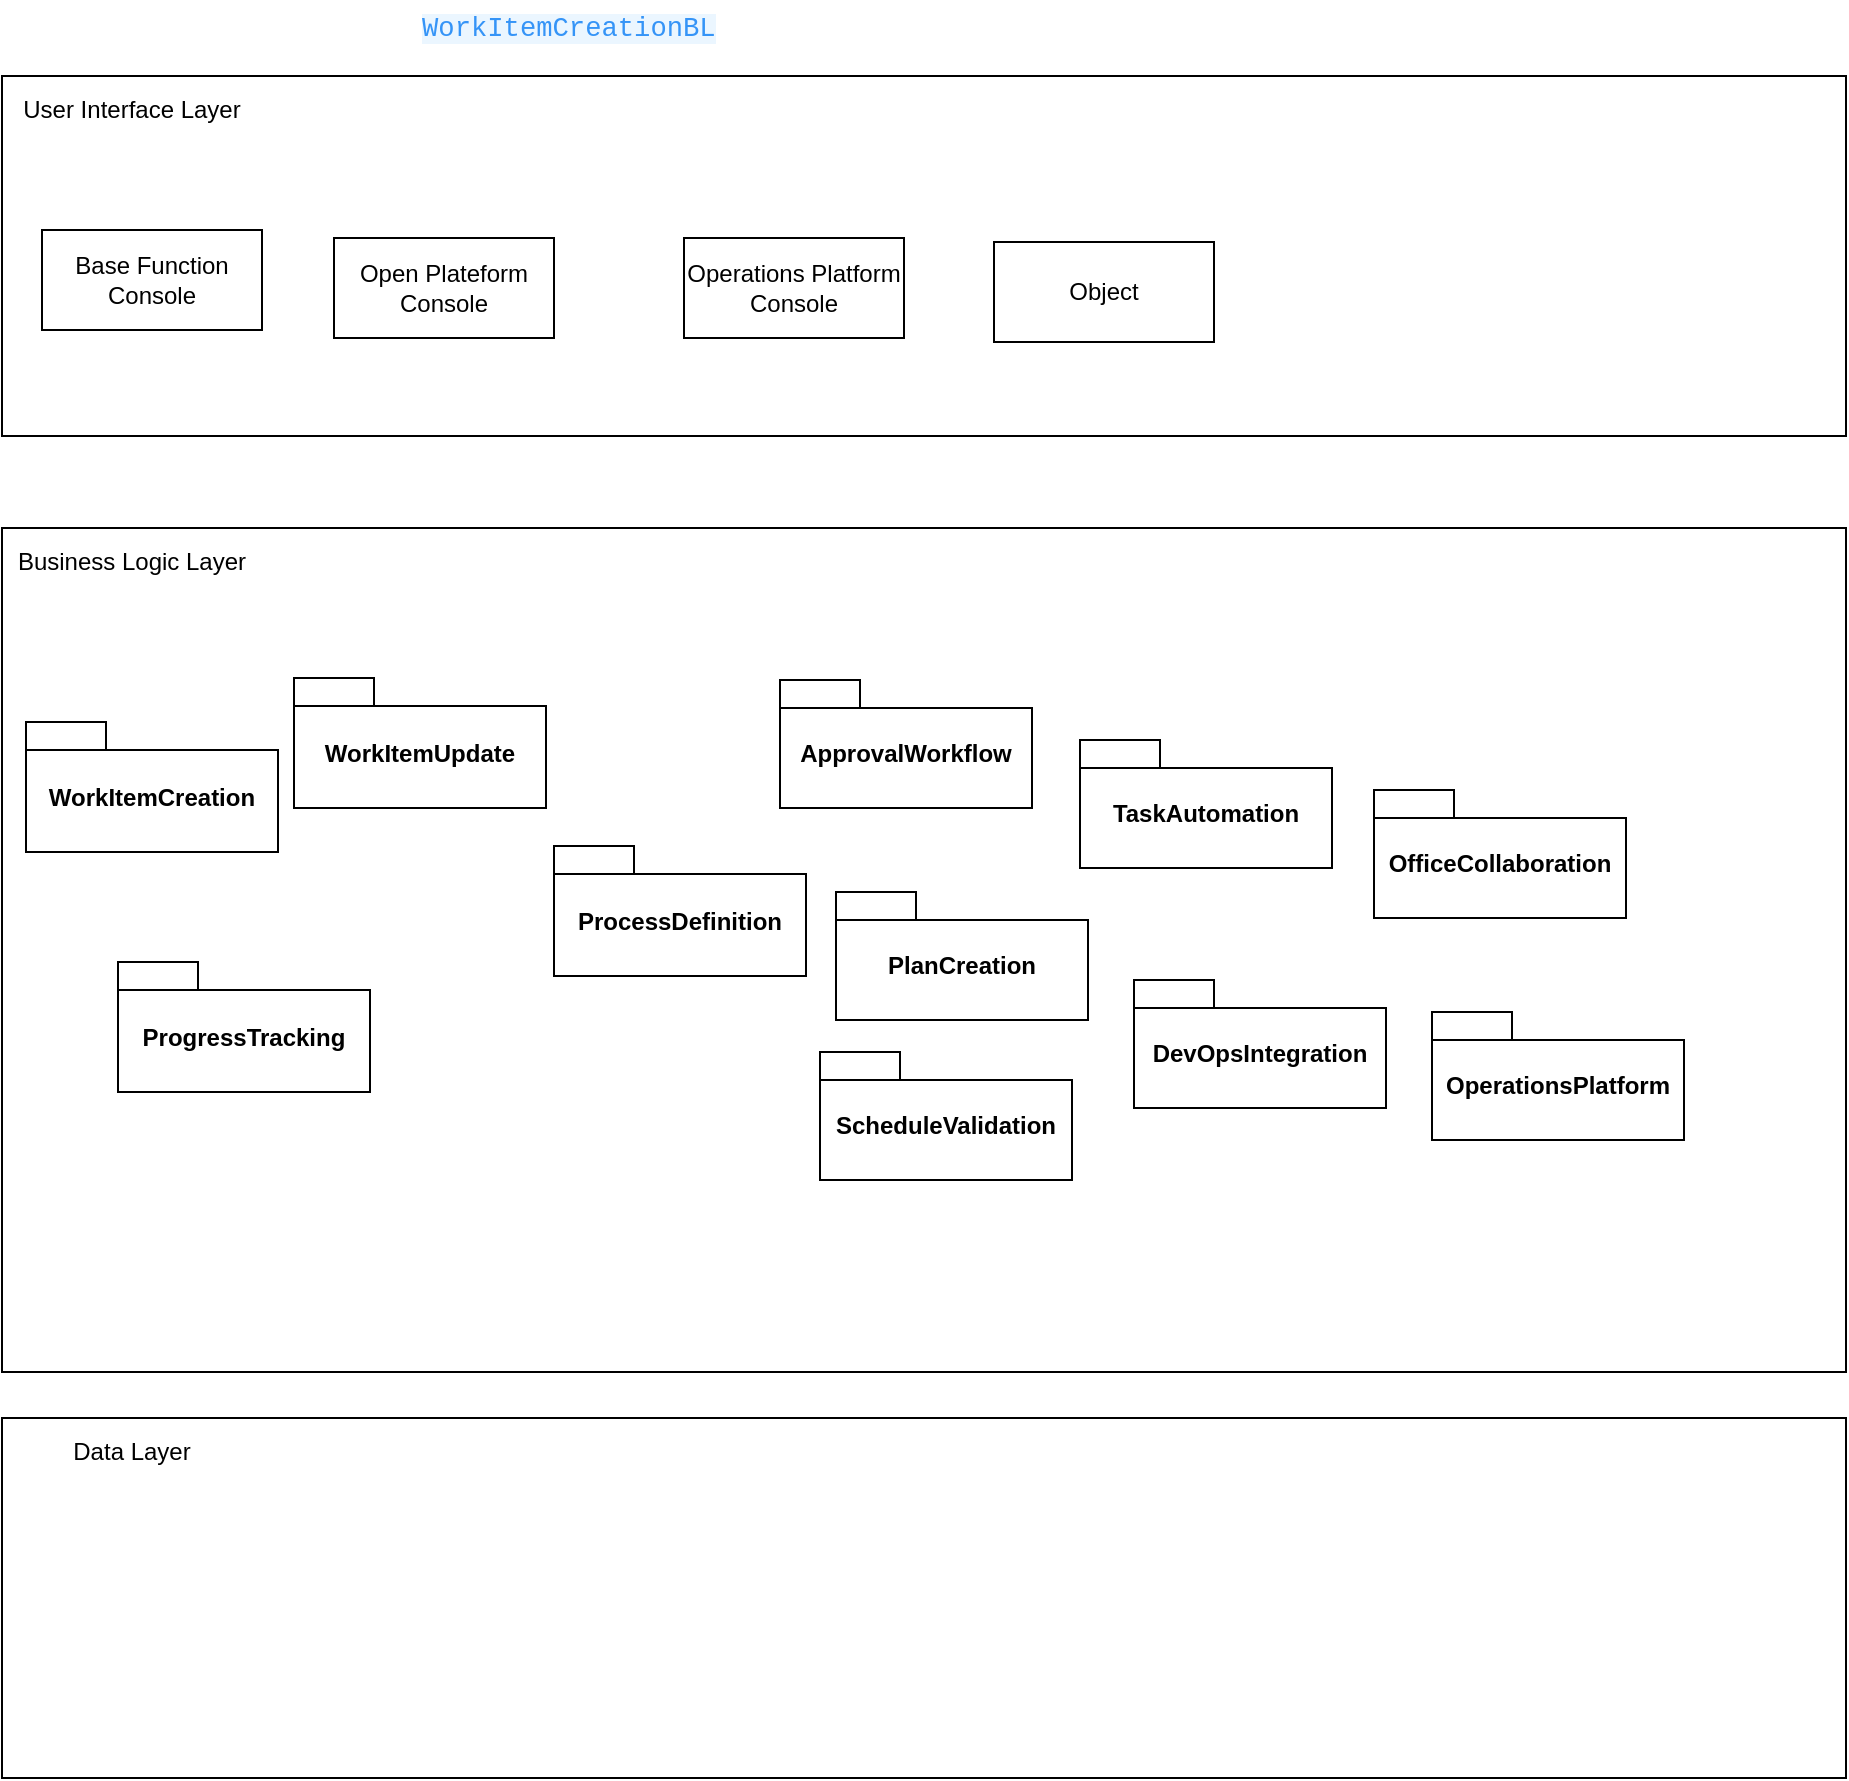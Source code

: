 <mxfile version="26.1.2">
  <diagram name="第 1 页" id="LAimbSd9u4otUmIS_u9X">
    <mxGraphModel dx="1642" dy="1585" grid="0" gridSize="10" guides="1" tooltips="1" connect="1" arrows="1" fold="1" page="0" pageScale="1" pageWidth="827" pageHeight="1169" math="0" shadow="0">
      <root>
        <mxCell id="0" />
        <mxCell id="1" parent="0" />
        <mxCell id="-5gHlo677Q9oYCEak8Rk-1" value="" style="rounded=0;whiteSpace=wrap;html=1;" vertex="1" parent="1">
          <mxGeometry x="-355" y="-366" width="922" height="180" as="geometry" />
        </mxCell>
        <mxCell id="-5gHlo677Q9oYCEak8Rk-2" value="" style="rounded=0;whiteSpace=wrap;html=1;" vertex="1" parent="1">
          <mxGeometry x="-355" y="-140" width="922" height="422" as="geometry" />
        </mxCell>
        <mxCell id="-5gHlo677Q9oYCEak8Rk-3" value="" style="rounded=0;whiteSpace=wrap;html=1;" vertex="1" parent="1">
          <mxGeometry x="-355" y="305" width="922" height="180" as="geometry" />
        </mxCell>
        <mxCell id="-5gHlo677Q9oYCEak8Rk-4" value="User Interface Layer" style="text;html=1;align=center;verticalAlign=middle;whiteSpace=wrap;rounded=0;" vertex="1" parent="1">
          <mxGeometry x="-355" y="-366" width="130" height="33" as="geometry" />
        </mxCell>
        <mxCell id="-5gHlo677Q9oYCEak8Rk-5" value="Business Logic Layer" style="text;html=1;align=center;verticalAlign=middle;whiteSpace=wrap;rounded=0;" vertex="1" parent="1">
          <mxGeometry x="-355" y="-140" width="130" height="33" as="geometry" />
        </mxCell>
        <mxCell id="-5gHlo677Q9oYCEak8Rk-6" value="Data Layer" style="text;html=1;align=center;verticalAlign=middle;whiteSpace=wrap;rounded=0;" vertex="1" parent="1">
          <mxGeometry x="-355" y="305" width="130" height="33" as="geometry" />
        </mxCell>
        <mxCell id="-5gHlo677Q9oYCEak8Rk-7" value="WorkItemCreation" style="shape=folder;fontStyle=1;spacingTop=10;tabWidth=40;tabHeight=14;tabPosition=left;html=1;whiteSpace=wrap;" vertex="1" parent="1">
          <mxGeometry x="-343" y="-43" width="126" height="65" as="geometry" />
        </mxCell>
        <mxCell id="-5gHlo677Q9oYCEak8Rk-8" value="Base Function Console" style="html=1;whiteSpace=wrap;" vertex="1" parent="1">
          <mxGeometry x="-335" y="-289" width="110" height="50" as="geometry" />
        </mxCell>
        <mxCell id="-5gHlo677Q9oYCEak8Rk-9" value="Operations Platform Console" style="html=1;whiteSpace=wrap;" vertex="1" parent="1">
          <mxGeometry x="-14" y="-285" width="110" height="50" as="geometry" />
        </mxCell>
        <mxCell id="-5gHlo677Q9oYCEak8Rk-10" value="Open Plateform Console" style="html=1;whiteSpace=wrap;" vertex="1" parent="1">
          <mxGeometry x="-189" y="-285" width="110" height="50" as="geometry" />
        </mxCell>
        <mxCell id="-5gHlo677Q9oYCEak8Rk-11" value="Object" style="html=1;whiteSpace=wrap;" vertex="1" parent="1">
          <mxGeometry x="141" y="-283" width="110" height="50" as="geometry" />
        </mxCell>
        <mxCell id="-5gHlo677Q9oYCEak8Rk-12" value="&lt;span style=&quot;color: rgb(53, 148, 247); font-family: ui-monospace, SFMono-Regular, &amp;quot;SF Mono&amp;quot;, Menlo, Consolas, &amp;quot;Liberation Mono&amp;quot;, monospace; font-size: 13.6px; font-style: normal; font-variant-ligatures: normal; font-variant-caps: normal; font-weight: 400; letter-spacing: normal; orphans: 2; text-align: left; text-indent: 0px; text-transform: none; widows: 2; word-spacing: 0px; -webkit-text-stroke-width: 0px; white-space: break-spaces; background-color: rgba(59, 170, 250, 0.1); text-decoration-thickness: initial; text-decoration-style: initial; text-decoration-color: initial; display: inline !important; float: none;&quot;&gt;WorkItemCreationBL&lt;/span&gt;" style="text;whiteSpace=wrap;html=1;" vertex="1" parent="1">
          <mxGeometry x="-147" y="-404" width="175" height="38" as="geometry" />
        </mxCell>
        <mxCell id="-5gHlo677Q9oYCEak8Rk-15" value="WorkItemUpdate" style="shape=folder;fontStyle=1;spacingTop=10;tabWidth=40;tabHeight=14;tabPosition=left;html=1;whiteSpace=wrap;" vertex="1" parent="1">
          <mxGeometry x="-209" y="-65" width="126" height="65" as="geometry" />
        </mxCell>
        <mxCell id="-5gHlo677Q9oYCEak8Rk-16" value="ProgressTracking" style="shape=folder;fontStyle=1;spacingTop=10;tabWidth=40;tabHeight=14;tabPosition=left;html=1;whiteSpace=wrap;" vertex="1" parent="1">
          <mxGeometry x="-297" y="77" width="126" height="65" as="geometry" />
        </mxCell>
        <mxCell id="-5gHlo677Q9oYCEak8Rk-17" value="ProcessDefinition" style="shape=folder;fontStyle=1;spacingTop=10;tabWidth=40;tabHeight=14;tabPosition=left;html=1;whiteSpace=wrap;" vertex="1" parent="1">
          <mxGeometry x="-79" y="19" width="126" height="65" as="geometry" />
        </mxCell>
        <mxCell id="-5gHlo677Q9oYCEak8Rk-18" value="ApprovalWorkflow" style="shape=folder;fontStyle=1;spacingTop=10;tabWidth=40;tabHeight=14;tabPosition=left;html=1;whiteSpace=wrap;" vertex="1" parent="1">
          <mxGeometry x="34" y="-64" width="126" height="64" as="geometry" />
        </mxCell>
        <mxCell id="-5gHlo677Q9oYCEak8Rk-19" value="PlanCreation" style="shape=folder;fontStyle=1;spacingTop=10;tabWidth=40;tabHeight=14;tabPosition=left;html=1;whiteSpace=wrap;" vertex="1" parent="1">
          <mxGeometry x="62" y="42" width="126" height="64" as="geometry" />
        </mxCell>
        <mxCell id="-5gHlo677Q9oYCEak8Rk-20" value="ScheduleValidation" style="shape=folder;fontStyle=1;spacingTop=10;tabWidth=40;tabHeight=14;tabPosition=left;html=1;whiteSpace=wrap;" vertex="1" parent="1">
          <mxGeometry x="54" y="122" width="126" height="64" as="geometry" />
        </mxCell>
        <mxCell id="-5gHlo677Q9oYCEak8Rk-21" value="TaskAutomation" style="shape=folder;fontStyle=1;spacingTop=10;tabWidth=40;tabHeight=14;tabPosition=left;html=1;whiteSpace=wrap;" vertex="1" parent="1">
          <mxGeometry x="184" y="-34" width="126" height="64" as="geometry" />
        </mxCell>
        <mxCell id="-5gHlo677Q9oYCEak8Rk-23" value="DevOpsIntegration" style="shape=folder;fontStyle=1;spacingTop=10;tabWidth=40;tabHeight=14;tabPosition=left;html=1;whiteSpace=wrap;" vertex="1" parent="1">
          <mxGeometry x="211" y="86" width="126" height="64" as="geometry" />
        </mxCell>
        <mxCell id="-5gHlo677Q9oYCEak8Rk-24" value="OfficeCollaboration" style="shape=folder;fontStyle=1;spacingTop=10;tabWidth=40;tabHeight=14;tabPosition=left;html=1;whiteSpace=wrap;" vertex="1" parent="1">
          <mxGeometry x="331" y="-9" width="126" height="64" as="geometry" />
        </mxCell>
        <mxCell id="-5gHlo677Q9oYCEak8Rk-25" value="OperationsPlatform" style="shape=folder;fontStyle=1;spacingTop=10;tabWidth=40;tabHeight=14;tabPosition=left;html=1;whiteSpace=wrap;" vertex="1" parent="1">
          <mxGeometry x="360" y="102" width="126" height="64" as="geometry" />
        </mxCell>
      </root>
    </mxGraphModel>
  </diagram>
</mxfile>
